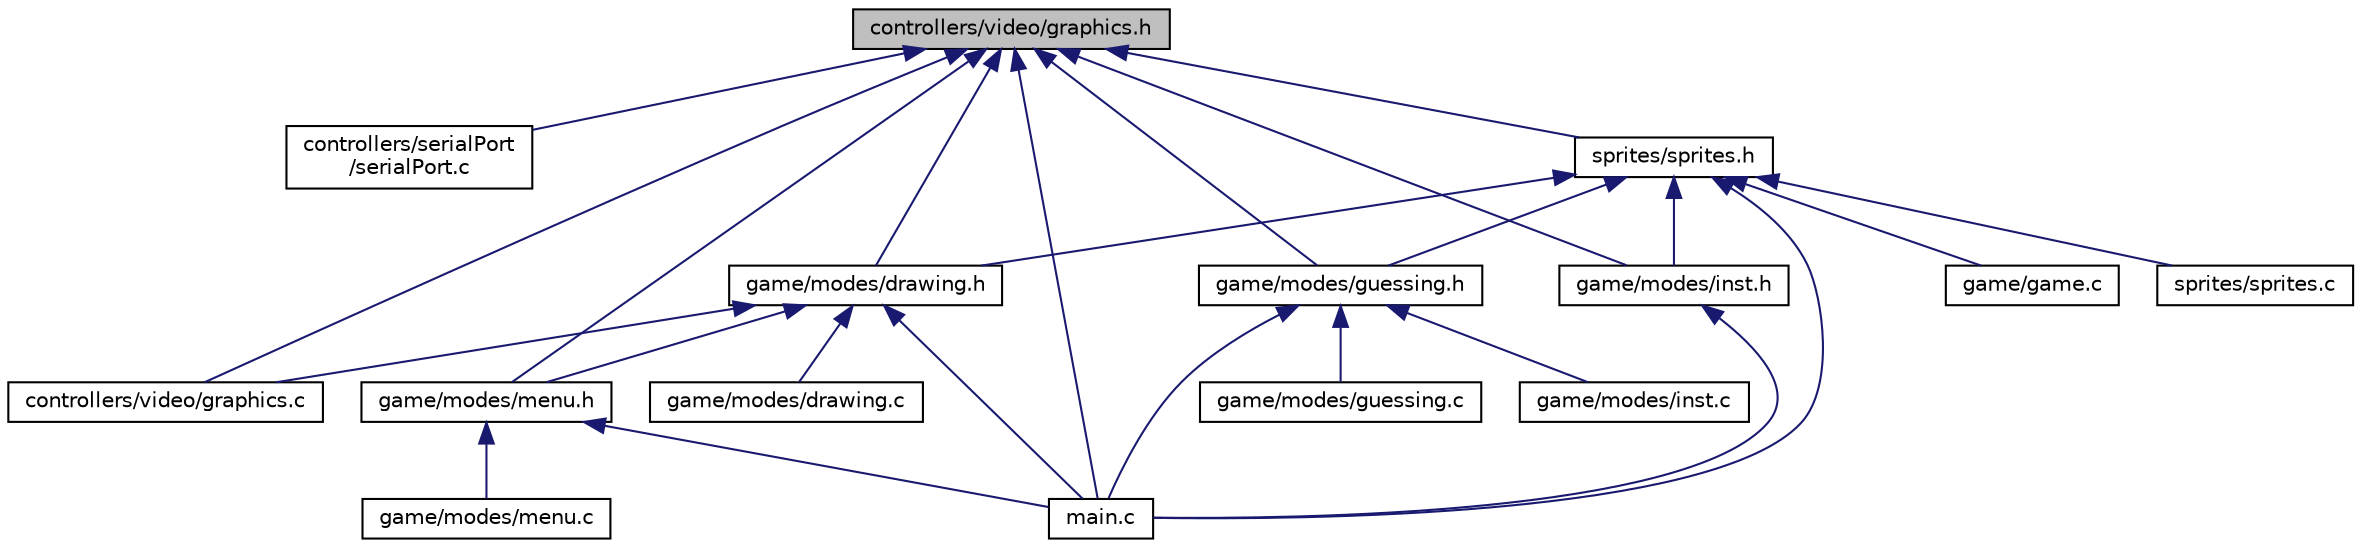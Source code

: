 digraph "controllers/video/graphics.h"
{
 // LATEX_PDF_SIZE
  edge [fontname="Helvetica",fontsize="10",labelfontname="Helvetica",labelfontsize="10"];
  node [fontname="Helvetica",fontsize="10",shape=record];
  Node1 [label="controllers/video/graphics.h",height=0.2,width=0.4,color="black", fillcolor="grey75", style="filled", fontcolor="black",tooltip=" "];
  Node1 -> Node2 [dir="back",color="midnightblue",fontsize="10",style="solid"];
  Node2 [label="controllers/serialPort\l/serialPort.c",height=0.2,width=0.4,color="black", fillcolor="white", style="filled",URL="$serial_port_8c.html",tooltip=" "];
  Node1 -> Node3 [dir="back",color="midnightblue",fontsize="10",style="solid"];
  Node3 [label="controllers/video/graphics.c",height=0.2,width=0.4,color="black", fillcolor="white", style="filled",URL="$graphics_8c.html",tooltip=" "];
  Node1 -> Node4 [dir="back",color="midnightblue",fontsize="10",style="solid"];
  Node4 [label="game/modes/drawing.h",height=0.2,width=0.4,color="black", fillcolor="white", style="filled",URL="$drawing_8h.html",tooltip=" "];
  Node4 -> Node3 [dir="back",color="midnightblue",fontsize="10",style="solid"];
  Node4 -> Node5 [dir="back",color="midnightblue",fontsize="10",style="solid"];
  Node5 [label="game/modes/drawing.c",height=0.2,width=0.4,color="black", fillcolor="white", style="filled",URL="$drawing_8c.html",tooltip=" "];
  Node4 -> Node6 [dir="back",color="midnightblue",fontsize="10",style="solid"];
  Node6 [label="game/modes/menu.h",height=0.2,width=0.4,color="black", fillcolor="white", style="filled",URL="$menu_8h.html",tooltip=" "];
  Node6 -> Node7 [dir="back",color="midnightblue",fontsize="10",style="solid"];
  Node7 [label="game/modes/menu.c",height=0.2,width=0.4,color="black", fillcolor="white", style="filled",URL="$menu_8c.html",tooltip=" "];
  Node6 -> Node8 [dir="back",color="midnightblue",fontsize="10",style="solid"];
  Node8 [label="main.c",height=0.2,width=0.4,color="black", fillcolor="white", style="filled",URL="$main_8c.html",tooltip=" "];
  Node4 -> Node8 [dir="back",color="midnightblue",fontsize="10",style="solid"];
  Node1 -> Node9 [dir="back",color="midnightblue",fontsize="10",style="solid"];
  Node9 [label="game/modes/guessing.h",height=0.2,width=0.4,color="black", fillcolor="white", style="filled",URL="$guessing_8h.html",tooltip=" "];
  Node9 -> Node10 [dir="back",color="midnightblue",fontsize="10",style="solid"];
  Node10 [label="game/modes/guessing.c",height=0.2,width=0.4,color="black", fillcolor="white", style="filled",URL="$guessing_8c.html",tooltip=" "];
  Node9 -> Node11 [dir="back",color="midnightblue",fontsize="10",style="solid"];
  Node11 [label="game/modes/inst.c",height=0.2,width=0.4,color="black", fillcolor="white", style="filled",URL="$inst_8c.html",tooltip=" "];
  Node9 -> Node8 [dir="back",color="midnightblue",fontsize="10",style="solid"];
  Node1 -> Node12 [dir="back",color="midnightblue",fontsize="10",style="solid"];
  Node12 [label="game/modes/inst.h",height=0.2,width=0.4,color="black", fillcolor="white", style="filled",URL="$inst_8h.html",tooltip=" "];
  Node12 -> Node8 [dir="back",color="midnightblue",fontsize="10",style="solid"];
  Node1 -> Node6 [dir="back",color="midnightblue",fontsize="10",style="solid"];
  Node1 -> Node8 [dir="back",color="midnightblue",fontsize="10",style="solid"];
  Node1 -> Node13 [dir="back",color="midnightblue",fontsize="10",style="solid"];
  Node13 [label="sprites/sprites.h",height=0.2,width=0.4,color="black", fillcolor="white", style="filled",URL="$sprites_8h.html",tooltip=" "];
  Node13 -> Node14 [dir="back",color="midnightblue",fontsize="10",style="solid"];
  Node14 [label="game/game.c",height=0.2,width=0.4,color="black", fillcolor="white", style="filled",URL="$game_8c.html",tooltip=" "];
  Node13 -> Node4 [dir="back",color="midnightblue",fontsize="10",style="solid"];
  Node13 -> Node9 [dir="back",color="midnightblue",fontsize="10",style="solid"];
  Node13 -> Node12 [dir="back",color="midnightblue",fontsize="10",style="solid"];
  Node13 -> Node8 [dir="back",color="midnightblue",fontsize="10",style="solid"];
  Node13 -> Node15 [dir="back",color="midnightblue",fontsize="10",style="solid"];
  Node15 [label="sprites/sprites.c",height=0.2,width=0.4,color="black", fillcolor="white", style="filled",URL="$sprites_8c.html",tooltip=" "];
}
